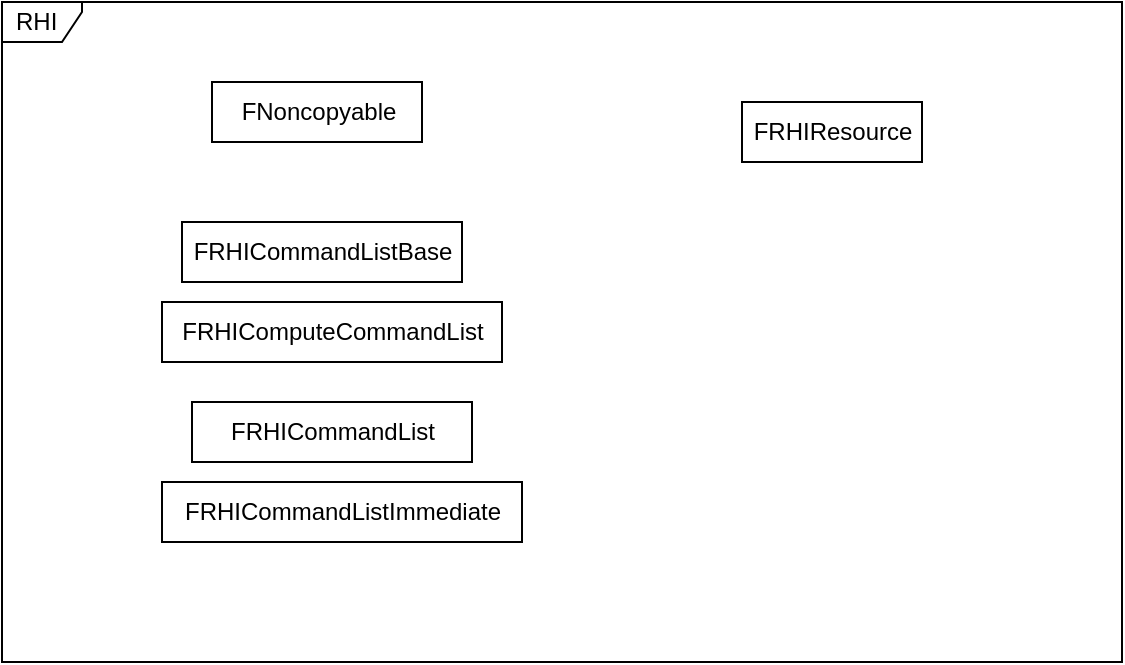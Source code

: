 <mxfile>
    <diagram id="hdoA9168i6_bGG3FA2Sf" name="Page-1">
        <mxGraphModel dx="835" dy="498" grid="1" gridSize="10" guides="1" tooltips="1" connect="1" arrows="1" fold="1" page="1" pageScale="1" pageWidth="827" pageHeight="1169" math="0" shadow="0">
            <root>
                <mxCell id="0"/>
                <mxCell id="1" parent="0"/>
                <mxCell id="2" value="RHI" style="shape=umlFrame;whiteSpace=wrap;html=1;width=40;height=20;boundedLbl=1;verticalAlign=middle;align=left;spacingLeft=5;" vertex="1" parent="1">
                    <mxGeometry width="560" height="330" as="geometry"/>
                </mxCell>
                <mxCell id="3" value="FRHICommandListBase" style="html=1;" vertex="1" parent="1">
                    <mxGeometry x="90" y="110" width="140" height="30" as="geometry"/>
                </mxCell>
                <mxCell id="4" value="FRHIComputeCommandList" style="html=1;" vertex="1" parent="1">
                    <mxGeometry x="80" y="150" width="170" height="30" as="geometry"/>
                </mxCell>
                <mxCell id="5" value="FRHICommandListImmediate" style="html=1;" vertex="1" parent="1">
                    <mxGeometry x="80" y="240" width="180" height="30" as="geometry"/>
                </mxCell>
                <mxCell id="6" value="FRHICommandList" style="html=1;" vertex="1" parent="1">
                    <mxGeometry x="95" y="200" width="140" height="30" as="geometry"/>
                </mxCell>
                <mxCell id="7" value="&lt;span style=&quot;text-align: left&quot;&gt;FNoncopyable&lt;/span&gt;" style="html=1;" vertex="1" parent="1">
                    <mxGeometry x="105" y="40" width="105" height="30" as="geometry"/>
                </mxCell>
                <mxCell id="8" value="FRHIResource" style="html=1;" vertex="1" parent="1">
                    <mxGeometry x="370" y="50" width="90" height="30" as="geometry"/>
                </mxCell>
            </root>
        </mxGraphModel>
    </diagram>
</mxfile>